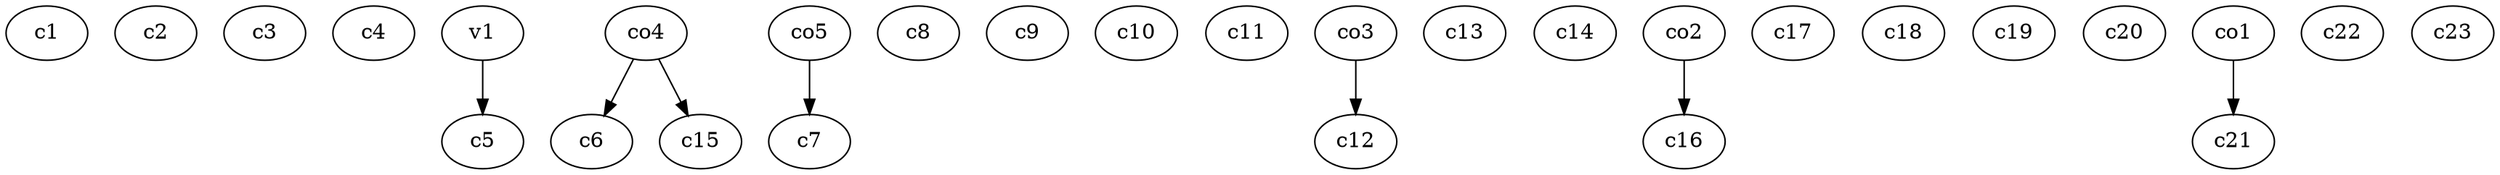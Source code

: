 strict digraph  {
c1;
c2;
c3;
c4;
c5;
c6;
c7;
c8;
c9;
c10;
c11;
c12;
c13;
c14;
c15;
c16;
c17;
c18;
c19;
c20;
c21;
c22;
c23;
v1;
co1;
co2;
co3;
co4;
co5;
v1 -> c5  [weight=1];
co1 -> c21  [weight=1];
co2 -> c16  [weight=1];
co3 -> c12  [weight=1];
co4 -> c6  [weight=1];
co4 -> c15  [weight=1];
co5 -> c7  [weight=1];
}
